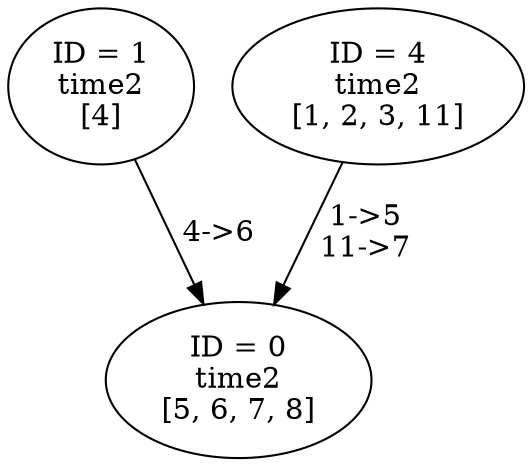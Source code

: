// sccGraph2
digraph {
	1 [label="ID = 1
time2
[4]"]
	4 [label="ID = 4
time2
[1, 2, 3, 11]"]
	0 [label="ID = 0
time2
[5, 6, 7, 8]"]
	1 -> 0 [label="4->6
"]
	4 -> 0 [label="1->5
11->7
"]
}
